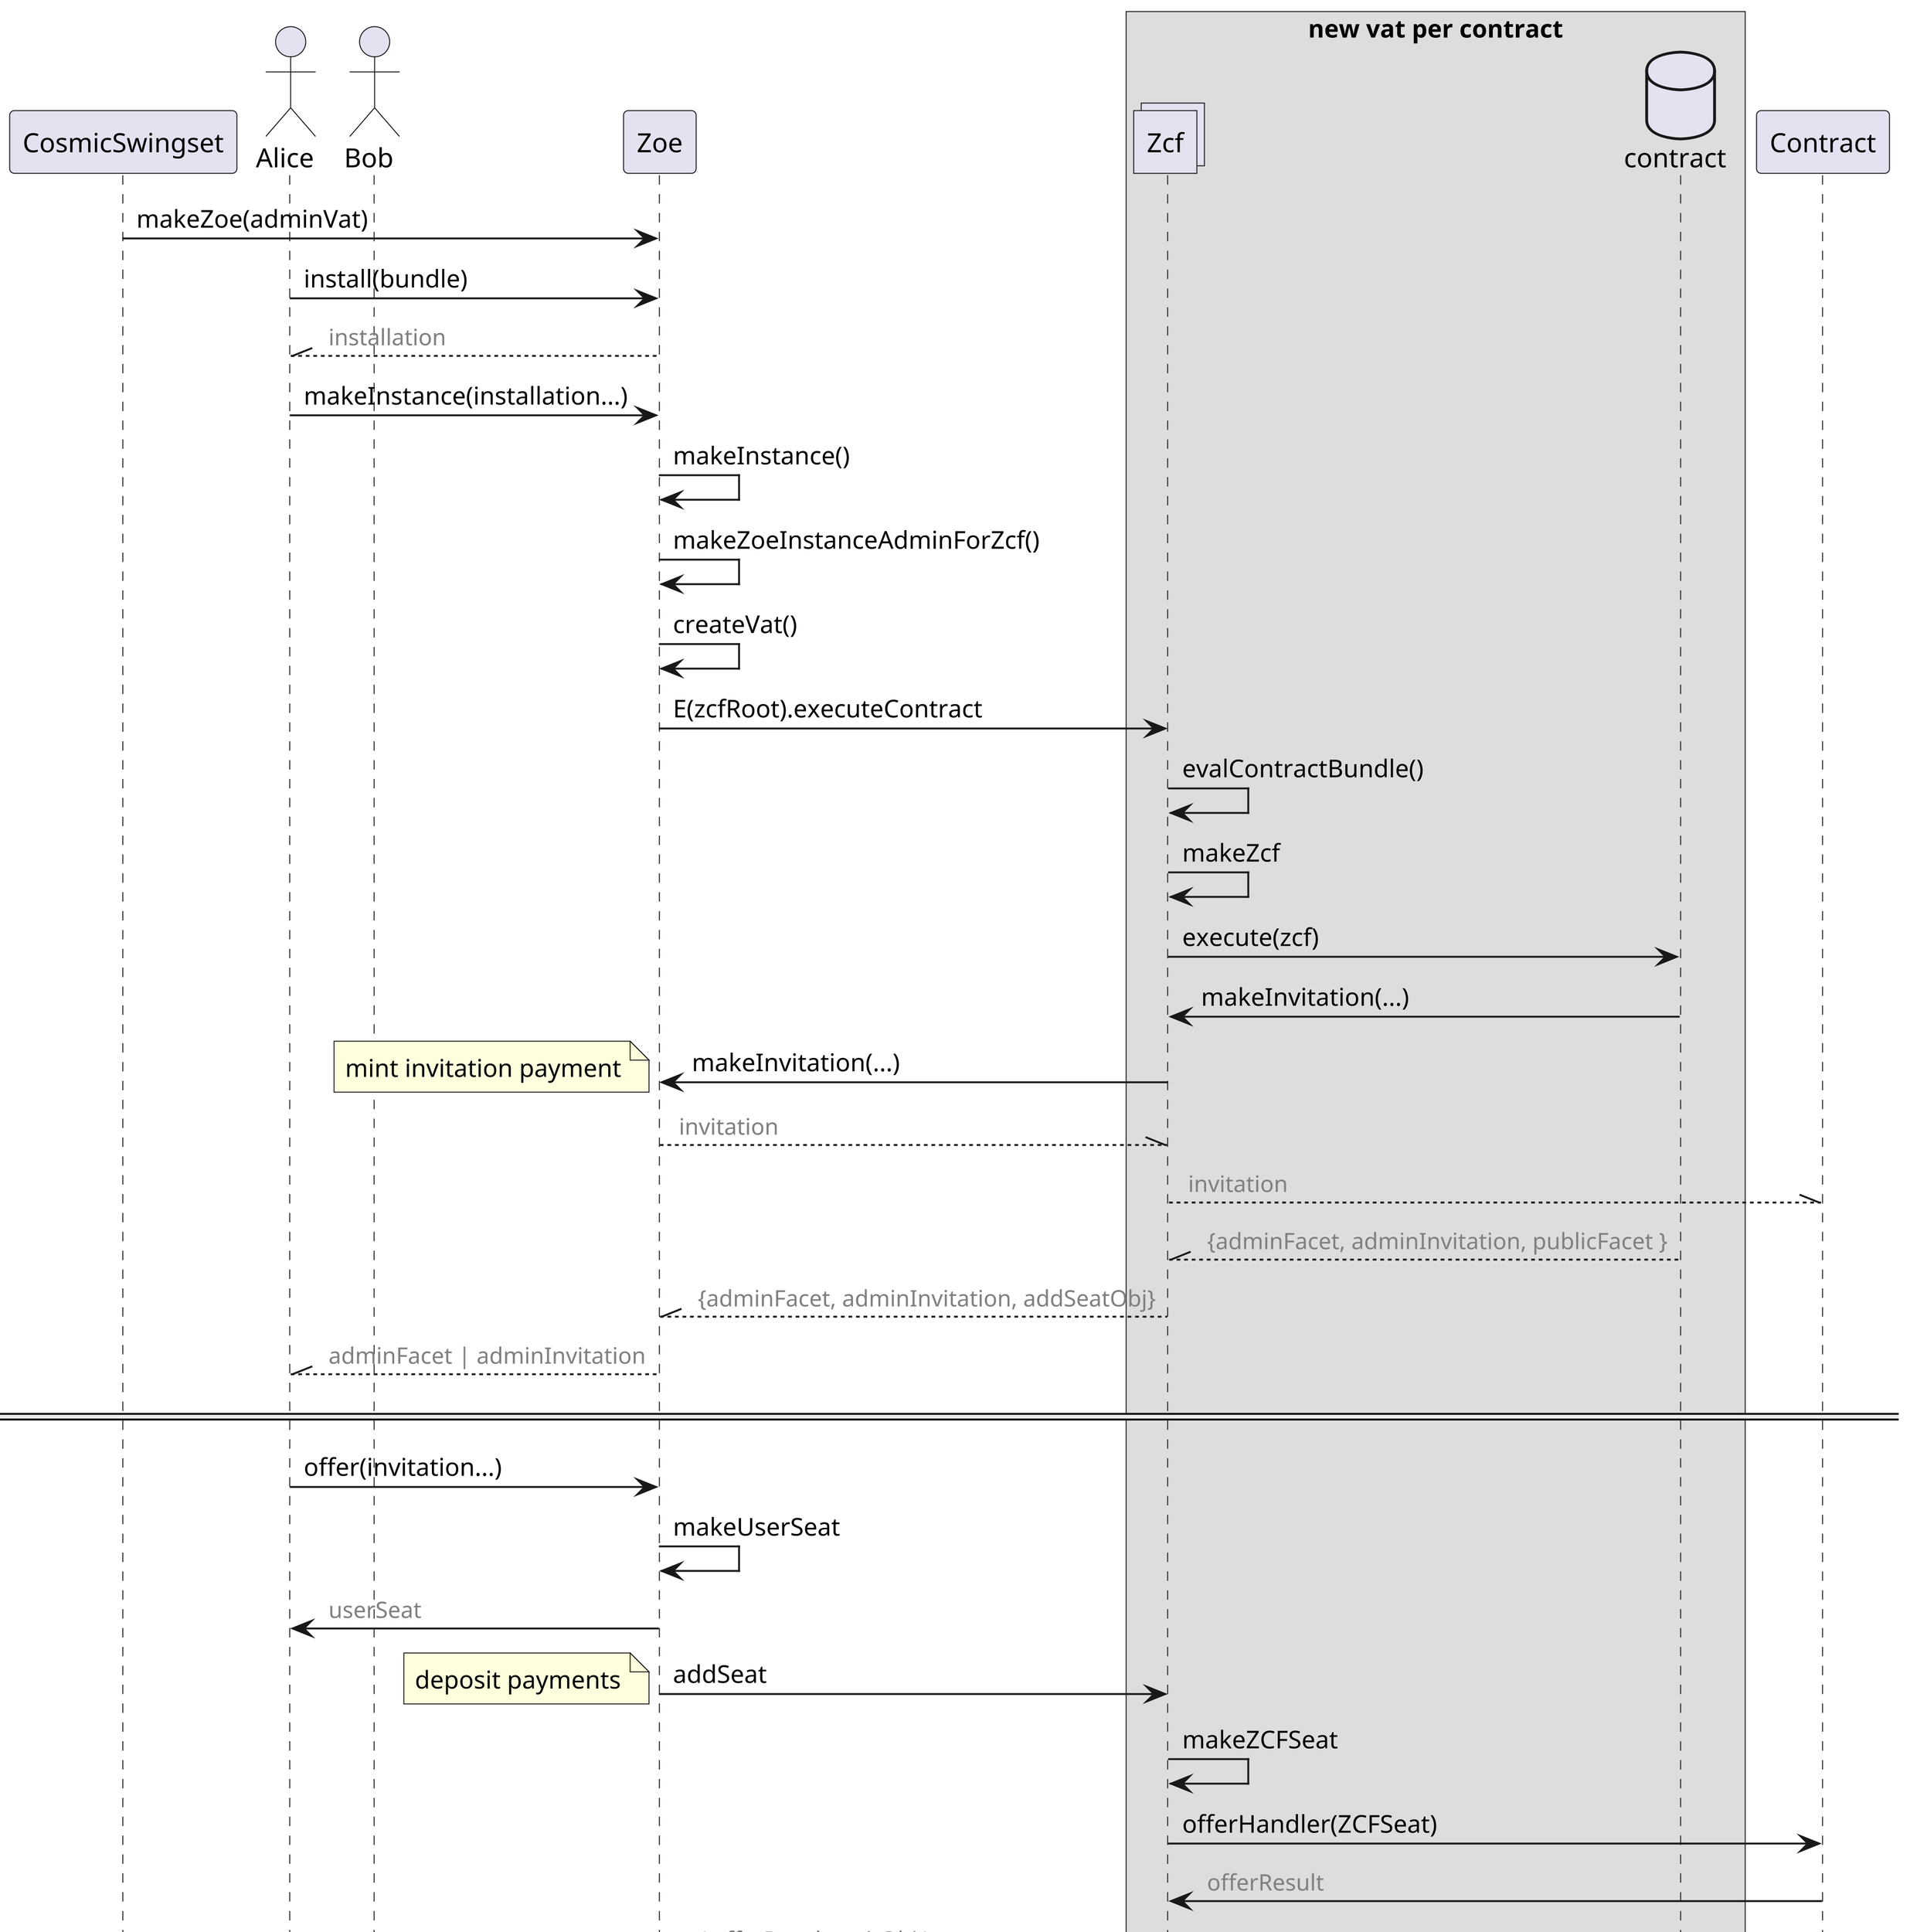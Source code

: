 
@startuml Zoe communication with Zcf
scale 8

participant CosmicSwingset
actor Alice
actor Bob
participant Zoe
box new vat per contract
collections Zcf
database contract
end box

CosmicSwingset -> Zoe : makeZoe(adminVat)
Alice -> Zoe : install(bundle)
Alice //-- Zoe : <font color=gray><size:12> installation
Alice -> Zoe : makeInstance(installation...)
Zoe -> Zoe : makeInstance()
Zoe -> Zoe : makeZoeInstanceAdminForZcf()
Zoe -> Zoe : createVat()
Zoe -> Zcf : E(zcfRoot).executeContract
Zcf -> Zcf : evalContractBundle()
Zcf -> Zcf : makeZcf
Zcf -> contract : execute(zcf)
contract -> Zcf : makeInvitation(...)
Zcf -> Zoe : makeInvitation(...)
note left
mint invitation payment
end note
Zoe --\\ Zcf : <font color=gray><size:12> invitation
Zcf --\\ Contract : <font color=gray><size:12> invitation
contract --\\ Zcf : <font color=gray><size:12> {adminFacet, adminInvitation, publicFacet }
Zcf --\\ Zoe : <font color=gray><size:12> {adminFacet, adminInvitation, addSeatObj}
Alice //-- Zoe : <font color=gray><size:12> adminFacet | adminInvitation

====

Alice -> Zoe : offer(invitation...)
Zoe -> Zoe : makeUserSeat
Zoe -> Alice : <font color=gray><size:12> userSeat
Zoe -> Zcf : addSeat
note left
deposit payments
end note
Zcf -> Zcf : makeZCFSeat
Zcf -> Contract : offerHandler(ZCFSeat)
Contract -> Zcf : <font color=gray><size:12> offerResult
Zcf --\\ Zoe : <font color=gray><size:12> { offerResult, exitObj }

Zoe --\\ Zoe : <font color=gray><size:12> userSeat promises updated

@enduml
